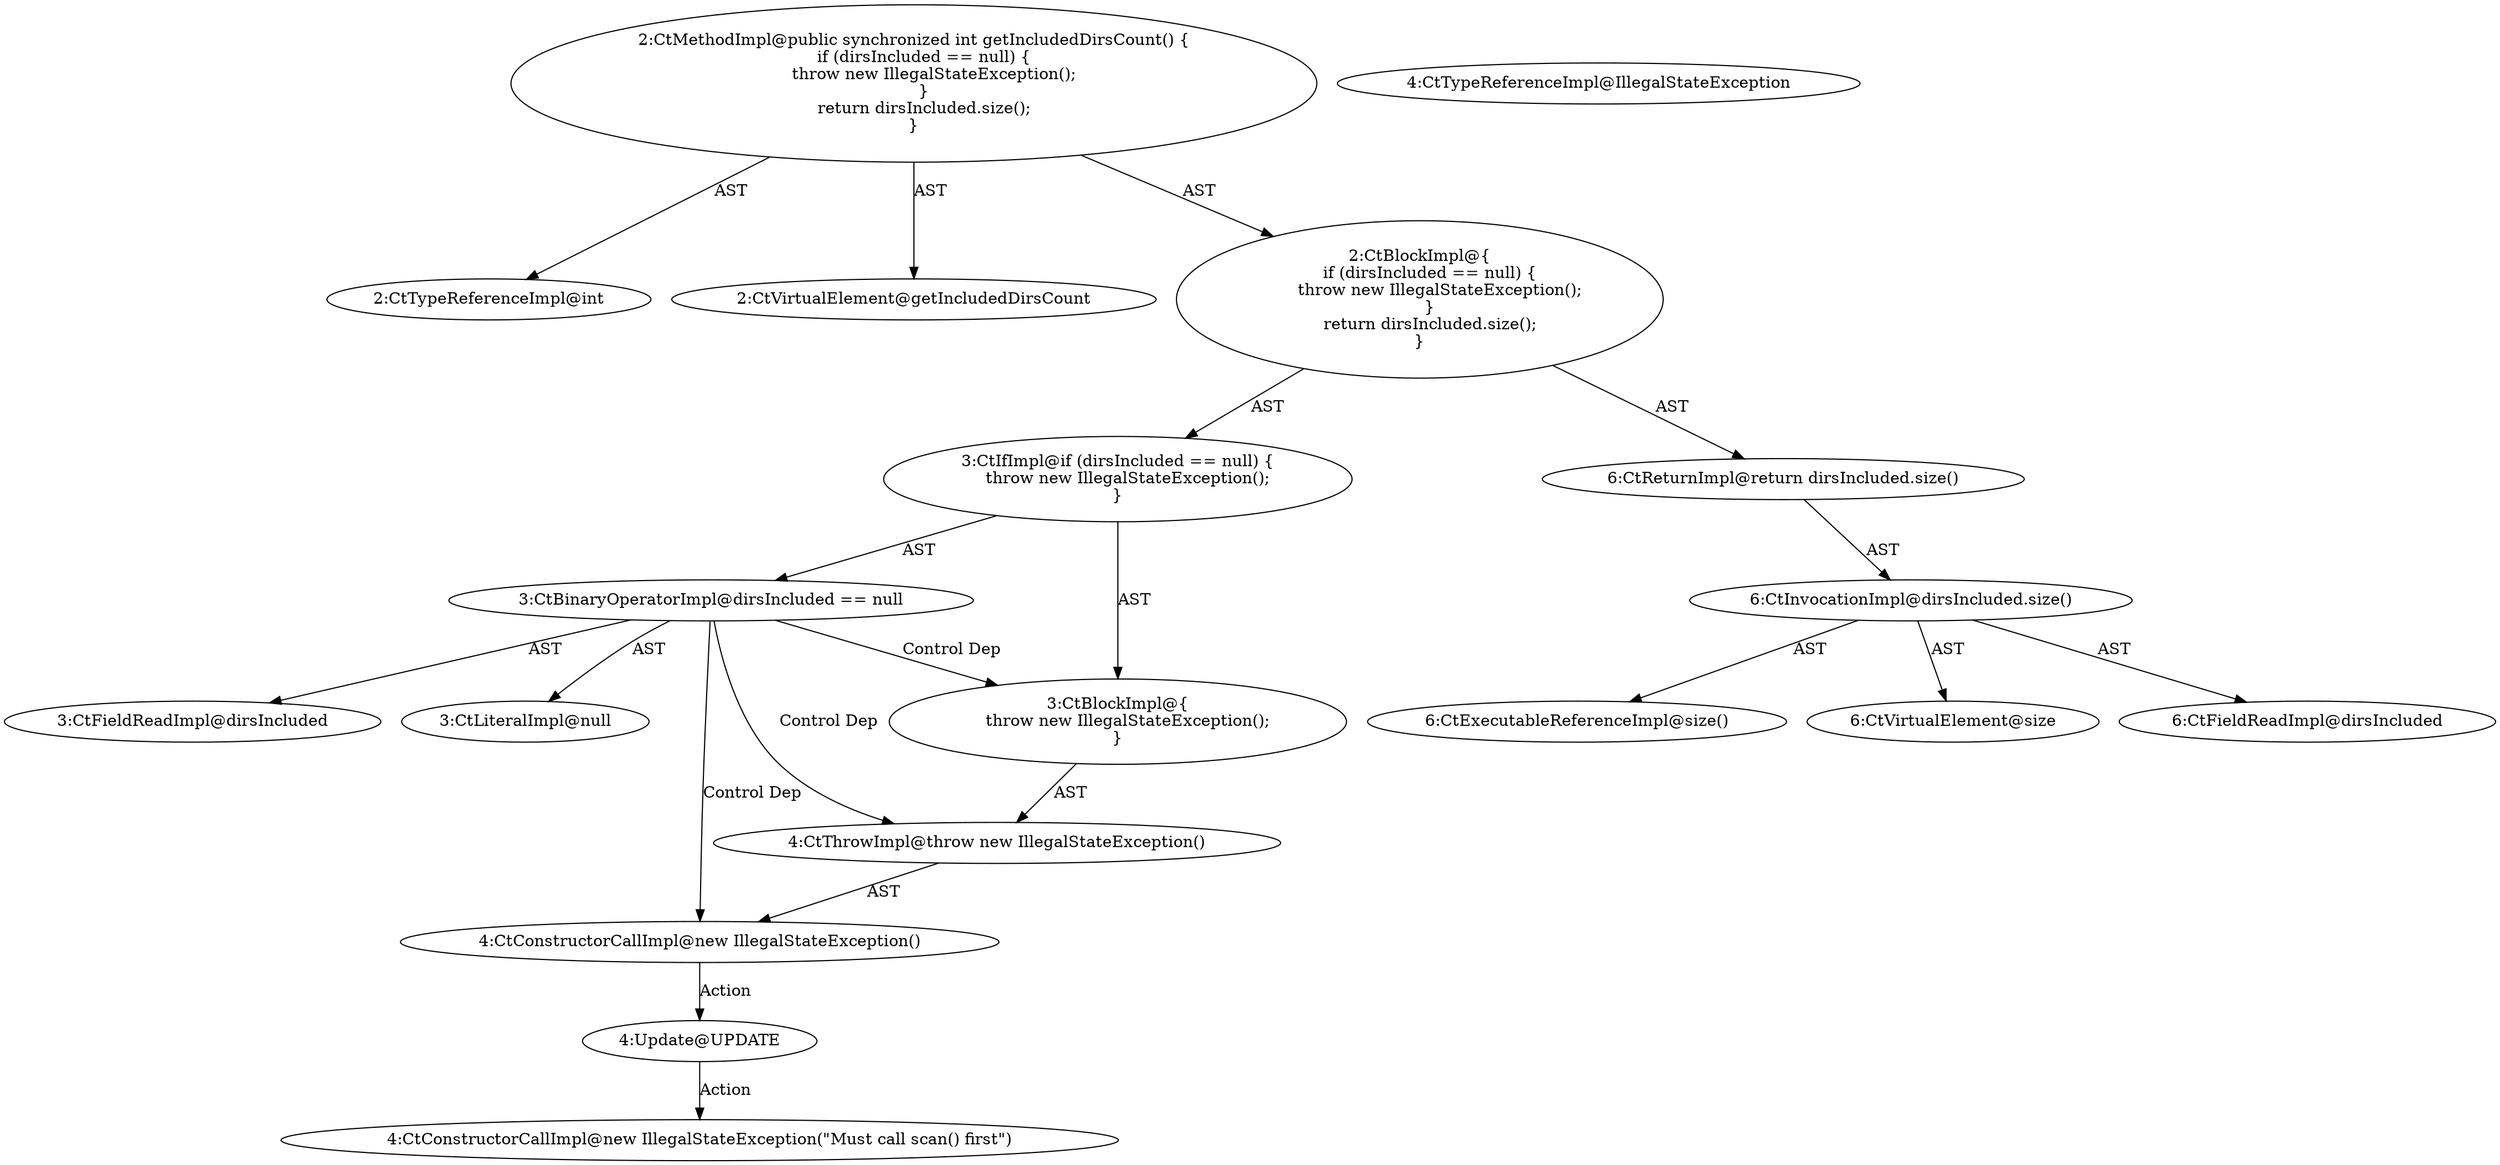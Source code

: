 digraph "getIncludedDirsCount#?" {
0 [label="2:CtTypeReferenceImpl@int" shape=ellipse]
1 [label="2:CtVirtualElement@getIncludedDirsCount" shape=ellipse]
2 [label="3:CtFieldReadImpl@dirsIncluded" shape=ellipse]
3 [label="3:CtLiteralImpl@null" shape=ellipse]
4 [label="3:CtBinaryOperatorImpl@dirsIncluded == null" shape=ellipse]
5 [label="4:CtTypeReferenceImpl@IllegalStateException" shape=ellipse]
6 [label="4:CtConstructorCallImpl@new IllegalStateException()" shape=ellipse]
7 [label="4:CtThrowImpl@throw new IllegalStateException()" shape=ellipse]
8 [label="3:CtBlockImpl@\{
    throw new IllegalStateException();
\}" shape=ellipse]
9 [label="3:CtIfImpl@if (dirsIncluded == null) \{
    throw new IllegalStateException();
\}" shape=ellipse]
10 [label="6:CtExecutableReferenceImpl@size()" shape=ellipse]
11 [label="6:CtVirtualElement@size" shape=ellipse]
12 [label="6:CtFieldReadImpl@dirsIncluded" shape=ellipse]
13 [label="6:CtInvocationImpl@dirsIncluded.size()" shape=ellipse]
14 [label="6:CtReturnImpl@return dirsIncluded.size()" shape=ellipse]
15 [label="2:CtBlockImpl@\{
    if (dirsIncluded == null) \{
        throw new IllegalStateException();
    \}
    return dirsIncluded.size();
\}" shape=ellipse]
16 [label="2:CtMethodImpl@public synchronized int getIncludedDirsCount() \{
    if (dirsIncluded == null) \{
        throw new IllegalStateException();
    \}
    return dirsIncluded.size();
\}" shape=ellipse]
17 [label="4:Update@UPDATE" shape=ellipse]
18 [label="4:CtConstructorCallImpl@new IllegalStateException(\"Must call scan() first\")" shape=ellipse]
4 -> 2 [label="AST"];
4 -> 3 [label="AST"];
4 -> 8 [label="Control Dep"];
4 -> 7 [label="Control Dep"];
4 -> 6 [label="Control Dep"];
6 -> 17 [label="Action"];
7 -> 6 [label="AST"];
8 -> 7 [label="AST"];
9 -> 4 [label="AST"];
9 -> 8 [label="AST"];
13 -> 11 [label="AST"];
13 -> 12 [label="AST"];
13 -> 10 [label="AST"];
14 -> 13 [label="AST"];
15 -> 9 [label="AST"];
15 -> 14 [label="AST"];
16 -> 1 [label="AST"];
16 -> 0 [label="AST"];
16 -> 15 [label="AST"];
17 -> 18 [label="Action"];
}